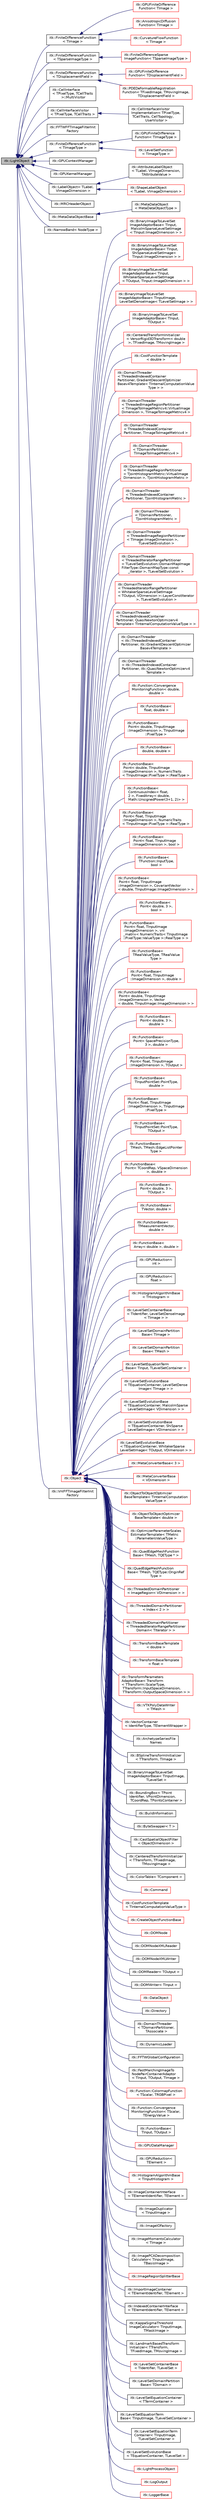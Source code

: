 digraph "itk::LightObject"
{
 // LATEX_PDF_SIZE
  edge [fontname="Helvetica",fontsize="10",labelfontname="Helvetica",labelfontsize="10"];
  node [fontname="Helvetica",fontsize="10",shape=record];
  rankdir="LR";
  Node1 [label="itk::LightObject",height=0.2,width=0.4,color="black", fillcolor="grey75", style="filled", fontcolor="black",tooltip="Light weight base class for most itk classes."];
  Node1 -> Node2 [dir="back",color="midnightblue",fontsize="10",style="solid",fontname="Helvetica"];
  Node2 [label="itk::FiniteDifferenceFunction\l\< TImage \>",height=0.2,width=0.4,color="black", fillcolor="white", style="filled",URL="$classitk_1_1FiniteDifferenceFunction.html",tooltip=" "];
  Node2 -> Node3 [dir="back",color="midnightblue",fontsize="10",style="solid",fontname="Helvetica"];
  Node3 [label="itk::GPUFiniteDifference\lFunction\< TImage \>",height=0.2,width=0.4,color="red", fillcolor="white", style="filled",URL="$classitk_1_1GPUFiniteDifferenceFunction.html",tooltip=" "];
  Node2 -> Node7 [dir="back",color="midnightblue",fontsize="10",style="solid",fontname="Helvetica"];
  Node7 [label="itk::AnisotropicDiffusion\lFunction\< TImage \>",height=0.2,width=0.4,color="red", fillcolor="white", style="filled",URL="$classitk_1_1AnisotropicDiffusionFunction.html",tooltip=" "];
  Node2 -> Node14 [dir="back",color="midnightblue",fontsize="10",style="solid",fontname="Helvetica"];
  Node14 [label="itk::CurvatureFlowFunction\l\< TImage \>",height=0.2,width=0.4,color="red", fillcolor="white", style="filled",URL="$classitk_1_1CurvatureFlowFunction.html",tooltip="This class encapsulate the finite difference equation which drives a curvature flow denoising algorit..."];
  Node1 -> Node17 [dir="back",color="midnightblue",fontsize="10",style="solid",fontname="Helvetica"];
  Node17 [label="itk::FiniteDifferenceFunction\l\< TSparseImageType \>",height=0.2,width=0.4,color="black", fillcolor="white", style="filled",URL="$classitk_1_1FiniteDifferenceFunction.html",tooltip=" "];
  Node17 -> Node18 [dir="back",color="midnightblue",fontsize="10",style="solid",fontname="Helvetica"];
  Node18 [label="itk::FiniteDifferenceSparse\lImageFunction\< TSparseImageType \>",height=0.2,width=0.4,color="red", fillcolor="white", style="filled",URL="$classitk_1_1FiniteDifferenceSparseImageFunction.html",tooltip="This is the base class for function classes that can be used with filters derived from FiniteDifferen..."];
  Node1 -> Node21 [dir="back",color="midnightblue",fontsize="10",style="solid",fontname="Helvetica"];
  Node21 [label="itk::FiniteDifferenceFunction\l\< TDisplacementField \>",height=0.2,width=0.4,color="black", fillcolor="white", style="filled",URL="$classitk_1_1FiniteDifferenceFunction.html",tooltip=" "];
  Node21 -> Node22 [dir="back",color="midnightblue",fontsize="10",style="solid",fontname="Helvetica"];
  Node22 [label="itk::GPUFiniteDifference\lFunction\< TDisplacementField \>",height=0.2,width=0.4,color="red", fillcolor="white", style="filled",URL="$classitk_1_1GPUFiniteDifferenceFunction.html",tooltip=" "];
  Node21 -> Node25 [dir="back",color="midnightblue",fontsize="10",style="solid",fontname="Helvetica"];
  Node25 [label="itk::PDEDeformableRegistration\lFunction\< TFixedImage, TMovingImage,\l TDisplacementField \>",height=0.2,width=0.4,color="red", fillcolor="white", style="filled",URL="$classitk_1_1PDEDeformableRegistrationFunction.html",tooltip=" "];
  Node1 -> Node32 [dir="back",color="midnightblue",fontsize="10",style="solid",fontname="Helvetica"];
  Node32 [label="itk::CellInterface\l\< TPixelType, TCellTraits\l \>::MultiVisitor",height=0.2,width=0.4,color="black", fillcolor="white", style="filled",URL="$classitk_1_1CellInterface_1_1MultiVisitor.html",tooltip="A visitor that can visit different cell types in a mesh. CellInterfaceVisitor instances can be regist..."];
  Node1 -> Node33 [dir="back",color="midnightblue",fontsize="10",style="solid",fontname="Helvetica"];
  Node33 [label="itk::CellInterfaceVisitor\l\< TPixelType, TCellTraits \>",height=0.2,width=0.4,color="black", fillcolor="white", style="filled",URL="$classitk_1_1CellInterfaceVisitor.html",tooltip="Abstract interface for a visitor class that can visit the cells in a Mesh."];
  Node33 -> Node34 [dir="back",color="midnightblue",fontsize="10",style="solid",fontname="Helvetica"];
  Node34 [label="itk::CellInterfaceVisitor\lImplementation\< TPixelType,\l TCellTraits, CellTopology,\l UserVisitor \>",height=0.2,width=0.4,color="black", fillcolor="white", style="filled",URL="$classitk_1_1CellInterfaceVisitorImplementation.html",tooltip="A template class used to implement a visitor object."];
  Node1 -> Node35 [dir="back",color="midnightblue",fontsize="10",style="solid",fontname="Helvetica"];
  Node35 [label="itk::FFTWFFTImageFilterInit\lFactory",height=0.2,width=0.4,color="black", fillcolor="white", style="filled",URL="$classitk_1_1FFTWFFTImageFilterInitFactory.html",tooltip="Initialize FFTW FFT image filter factory backends."];
  Node1 -> Node36 [dir="back",color="midnightblue",fontsize="10",style="solid",fontname="Helvetica"];
  Node36 [label="itk::FiniteDifferenceFunction\l\< TImageType \>",height=0.2,width=0.4,color="black", fillcolor="white", style="filled",URL="$classitk_1_1FiniteDifferenceFunction.html",tooltip=" "];
  Node36 -> Node37 [dir="back",color="midnightblue",fontsize="10",style="solid",fontname="Helvetica"];
  Node37 [label="itk::GPUFiniteDifference\lFunction\< TImageType \>",height=0.2,width=0.4,color="black", fillcolor="white", style="filled",URL="$classitk_1_1GPUFiniteDifferenceFunction.html",tooltip=" "];
  Node36 -> Node38 [dir="back",color="midnightblue",fontsize="10",style="solid",fontname="Helvetica"];
  Node38 [label="itk::LevelSetFunction\l\< TImageType \>",height=0.2,width=0.4,color="red", fillcolor="white", style="filled",URL="$classitk_1_1LevelSetFunction.html",tooltip="The LevelSetFunction class is a generic function object which can be used to create a level set metho..."];
  Node1 -> Node53 [dir="back",color="midnightblue",fontsize="10",style="solid",fontname="Helvetica"];
  Node53 [label="itk::GPUContextManager",height=0.2,width=0.4,color="black", fillcolor="white", style="filled",URL="$classitk_1_1GPUContextManager.html",tooltip="Singleton class to store the GPU context."];
  Node1 -> Node54 [dir="back",color="midnightblue",fontsize="10",style="solid",fontname="Helvetica"];
  Node54 [label="itk::GPUKernelManager",height=0.2,width=0.4,color="black", fillcolor="white", style="filled",URL="$classitk_1_1GPUKernelManager.html",tooltip="GPU kernel manager implemented using OpenCL."];
  Node1 -> Node55 [dir="back",color="midnightblue",fontsize="10",style="solid",fontname="Helvetica"];
  Node55 [label="itk::LabelObject\< TLabel,\l VImageDimension \>",height=0.2,width=0.4,color="black", fillcolor="white", style="filled",URL="$classitk_1_1LabelObject.html",tooltip="The base class for the representation of an labeled binary object in an image."];
  Node55 -> Node56 [dir="back",color="midnightblue",fontsize="10",style="solid",fontname="Helvetica"];
  Node56 [label="itk::AttributeLabelObject\l\< TLabel, VImageDimension,\l TAttributeValue \>",height=0.2,width=0.4,color="black", fillcolor="white", style="filled",URL="$classitk_1_1AttributeLabelObject.html",tooltip="A LabelObject with a generic attribute."];
  Node55 -> Node57 [dir="back",color="midnightblue",fontsize="10",style="solid",fontname="Helvetica"];
  Node57 [label="itk::ShapeLabelObject\l\< TLabel, VImageDimension \>",height=0.2,width=0.4,color="red", fillcolor="white", style="filled",URL="$classitk_1_1ShapeLabelObject.html",tooltip="A Label object to store the common attributes related to the shape of the object."];
  Node1 -> Node59 [dir="back",color="midnightblue",fontsize="10",style="solid",fontname="Helvetica"];
  Node59 [label="itk::MRCHeaderObject",height=0.2,width=0.4,color="black", fillcolor="white", style="filled",URL="$classitk_1_1MRCHeaderObject.html",tooltip="This class is a light wrapper for a couple of plain old data structures, so that they can be utilized..."];
  Node1 -> Node60 [dir="back",color="midnightblue",fontsize="10",style="solid",fontname="Helvetica"];
  Node60 [label="itk::MetaDataObjectBase",height=0.2,width=0.4,color="black", fillcolor="white", style="filled",URL="$classitk_1_1MetaDataObjectBase.html",tooltip="The common interface for MetaDataObject's."];
  Node60 -> Node61 [dir="back",color="midnightblue",fontsize="10",style="solid",fontname="Helvetica"];
  Node61 [label="itk::MetaDataObject\l\< MetaDataObjectType \>",height=0.2,width=0.4,color="black", fillcolor="white", style="filled",URL="$classitk_1_1MetaDataObject.html",tooltip="Allows arbitrary data types to be stored as MetaDataObjectBase types, and to be stored in a MetaDataD..."];
  Node1 -> Node62 [dir="back",color="midnightblue",fontsize="10",style="solid",fontname="Helvetica"];
  Node62 [label="itk::NarrowBand\< NodeType \>",height=0.2,width=0.4,color="black", fillcolor="white", style="filled",URL="$classitk_1_1NarrowBand.html",tooltip="Narrow Band class."];
  Node1 -> Node63 [dir="back",color="midnightblue",fontsize="10",style="solid",fontname="Helvetica"];
  Node63 [label="itk::Object",height=0.2,width=0.4,color="red", fillcolor="white", style="filled",URL="$classitk_1_1Object.html",tooltip="Base class for most ITK classes."];
  Node63 -> Node64 [dir="back",color="midnightblue",fontsize="10",style="solid",fontname="Helvetica"];
  Node64 [label="itk::BinaryImageToLevelSet\lImageAdaptorBase\< TInput,\l MalcolmSparseLevelSetImage\l\< TInput::ImageDimension \> \>",height=0.2,width=0.4,color="red", fillcolor="white", style="filled",URL="$classitk_1_1BinaryImageToLevelSetImageAdaptorBase.html",tooltip=" "];
  Node63 -> Node67 [dir="back",color="midnightblue",fontsize="10",style="solid",fontname="Helvetica"];
  Node67 [label="itk::BinaryImageToLevelSet\lImageAdaptorBase\< TInput,\l ShiSparseLevelSetImage\<\l TInput::ImageDimension \> \>",height=0.2,width=0.4,color="red", fillcolor="white", style="filled",URL="$classitk_1_1BinaryImageToLevelSetImageAdaptorBase.html",tooltip=" "];
  Node63 -> Node70 [dir="back",color="midnightblue",fontsize="10",style="solid",fontname="Helvetica"];
  Node70 [label="itk::BinaryImageToLevelSet\lImageAdaptorBase\< TInput,\l WhitakerSparseLevelSetImage\l\< TOutput, TInput::ImageDimension \> \>",height=0.2,width=0.4,color="red", fillcolor="white", style="filled",URL="$classitk_1_1BinaryImageToLevelSetImageAdaptorBase.html",tooltip=" "];
  Node63 -> Node73 [dir="back",color="midnightblue",fontsize="10",style="solid",fontname="Helvetica"];
  Node73 [label="itk::BinaryImageToLevelSet\lImageAdaptorBase\< TInputImage,\l LevelSetDenseImage\< TLevelSetImage \> \>",height=0.2,width=0.4,color="red", fillcolor="white", style="filled",URL="$classitk_1_1BinaryImageToLevelSetImageAdaptorBase.html",tooltip=" "];
  Node63 -> Node75 [dir="back",color="midnightblue",fontsize="10",style="solid",fontname="Helvetica"];
  Node75 [label="itk::BinaryImageToLevelSet\lImageAdaptorBase\< TInput,\l TOutput \>",height=0.2,width=0.4,color="red", fillcolor="white", style="filled",URL="$classitk_1_1BinaryImageToLevelSetImageAdaptorBase.html",tooltip=" "];
  Node63 -> Node77 [dir="back",color="midnightblue",fontsize="10",style="solid",fontname="Helvetica"];
  Node77 [label="itk::CenteredTransformInitializer\l\< VersorRigid3DTransform\< double\l \>, TFixedImage, TMovingImage \>",height=0.2,width=0.4,color="red", fillcolor="white", style="filled",URL="$classitk_1_1CenteredTransformInitializer.html",tooltip=" "];
  Node63 -> Node79 [dir="back",color="midnightblue",fontsize="10",style="solid",fontname="Helvetica"];
  Node79 [label="itk::CostFunctionTemplate\l\< double \>",height=0.2,width=0.4,color="red", fillcolor="white", style="filled",URL="$classitk_1_1CostFunctionTemplate.html",tooltip=" "];
  Node63 -> Node135 [dir="back",color="midnightblue",fontsize="10",style="solid",fontname="Helvetica"];
  Node135 [label="itk::DomainThreader\l\< ThreadedIndexedContainer\lPartitioner, GradientDescentOptimizer\lBasev4Template\< TInternalComputationValue\lType \> \>",height=0.2,width=0.4,color="red", fillcolor="white", style="filled",URL="$classitk_1_1DomainThreader.html",tooltip=" "];
  Node63 -> Node138 [dir="back",color="midnightblue",fontsize="10",style="solid",fontname="Helvetica"];
  Node138 [label="itk::DomainThreader\l\< ThreadedImageRegionPartitioner\l\< TImageToImageMetricv4::VirtualImage\lDimension \>, TImageToImageMetricv4 \>",height=0.2,width=0.4,color="red", fillcolor="white", style="filled",URL="$classitk_1_1DomainThreader.html",tooltip=" "];
  Node63 -> Node141 [dir="back",color="midnightblue",fontsize="10",style="solid",fontname="Helvetica"];
  Node141 [label="itk::DomainThreader\l\< ThreadedIndexedContainer\lPartitioner, TImageToImageMetricv4 \>",height=0.2,width=0.4,color="red", fillcolor="white", style="filled",URL="$classitk_1_1DomainThreader.html",tooltip=" "];
  Node63 -> Node144 [dir="back",color="midnightblue",fontsize="10",style="solid",fontname="Helvetica"];
  Node144 [label="itk::DomainThreader\l\< TDomainPartitioner,\l TImageToImageMetricv4 \>",height=0.2,width=0.4,color="red", fillcolor="white", style="filled",URL="$classitk_1_1DomainThreader.html",tooltip=" "];
  Node63 -> Node146 [dir="back",color="midnightblue",fontsize="10",style="solid",fontname="Helvetica"];
  Node146 [label="itk::DomainThreader\l\< ThreadedImageRegionPartitioner\l\< TJointHistogramMetric::VirtualImage\lDimension \>, TJointHistogramMetric \>",height=0.2,width=0.4,color="red", fillcolor="white", style="filled",URL="$classitk_1_1DomainThreader.html",tooltip=" "];
  Node63 -> Node149 [dir="back",color="midnightblue",fontsize="10",style="solid",fontname="Helvetica"];
  Node149 [label="itk::DomainThreader\l\< ThreadedIndexedContainer\lPartitioner, TJointHistogramMetric \>",height=0.2,width=0.4,color="red", fillcolor="white", style="filled",URL="$classitk_1_1DomainThreader.html",tooltip=" "];
  Node63 -> Node152 [dir="back",color="midnightblue",fontsize="10",style="solid",fontname="Helvetica"];
  Node152 [label="itk::DomainThreader\l\< TDomainPartitioner,\l TJointHistogramMetric \>",height=0.2,width=0.4,color="red", fillcolor="white", style="filled",URL="$classitk_1_1DomainThreader.html",tooltip=" "];
  Node63 -> Node154 [dir="back",color="midnightblue",fontsize="10",style="solid",fontname="Helvetica"];
  Node154 [label="itk::DomainThreader\l\< ThreadedImageRegionPartitioner\l\< TImage::ImageDimension \>,\l TLevelSetEvolution \>",height=0.2,width=0.4,color="red", fillcolor="white", style="filled",URL="$classitk_1_1DomainThreader.html",tooltip=" "];
  Node63 -> Node157 [dir="back",color="midnightblue",fontsize="10",style="solid",fontname="Helvetica"];
  Node157 [label="itk::DomainThreader\l\< ThreadedIteratorRangePartitioner\l\< TLevelSetEvolution::DomainMapImage\lFilterType::DomainMapType::const\l_iterator \>, TLevelSetEvolution \>",height=0.2,width=0.4,color="red", fillcolor="white", style="filled",URL="$classitk_1_1DomainThreader.html",tooltip=" "];
  Node63 -> Node159 [dir="back",color="midnightblue",fontsize="10",style="solid",fontname="Helvetica"];
  Node159 [label="itk::DomainThreader\l\< ThreadedIteratorRangePartitioner\l\< WhitakerSparseLevelSetImage\l\< TOutput, VDimension \>::LayerConstIterator\l \>, TLevelSetEvolution \>",height=0.2,width=0.4,color="red", fillcolor="white", style="filled",URL="$classitk_1_1DomainThreader.html",tooltip=" "];
  Node63 -> Node161 [dir="back",color="midnightblue",fontsize="10",style="solid",fontname="Helvetica"];
  Node161 [label="itk::DomainThreader\l\< ThreadedIndexedContainer\lPartitioner, QuasiNewtonOptimizerv4\lTemplate\< TInternalComputationValueType \> \>",height=0.2,width=0.4,color="red", fillcolor="white", style="filled",URL="$classitk_1_1DomainThreader.html",tooltip=" "];
  Node63 -> Node163 [dir="back",color="midnightblue",fontsize="10",style="solid",fontname="Helvetica"];
  Node163 [label="itk::DomainThreader\l\< itk::ThreadedIndexedContainer\lPartitioner, itk::GradientDescentOptimizer\lBasev4Template \>",height=0.2,width=0.4,color="black", fillcolor="white", style="filled",URL="$classitk_1_1DomainThreader.html",tooltip=" "];
  Node63 -> Node164 [dir="back",color="midnightblue",fontsize="10",style="solid",fontname="Helvetica"];
  Node164 [label="itk::DomainThreader\l\< itk::ThreadedIndexedContainer\lPartitioner, itk::QuasiNewtonOptimizerv4\lTemplate \>",height=0.2,width=0.4,color="black", fillcolor="white", style="filled",URL="$classitk_1_1DomainThreader.html",tooltip=" "];
  Node63 -> Node165 [dir="back",color="midnightblue",fontsize="10",style="solid",fontname="Helvetica"];
  Node165 [label="itk::Function::Convergence\lMonitoringFunction\< double,\l double \>",height=0.2,width=0.4,color="red", fillcolor="white", style="filled",URL="$classitk_1_1Function_1_1ConvergenceMonitoringFunction.html",tooltip=" "];
  Node63 -> Node167 [dir="back",color="midnightblue",fontsize="10",style="solid",fontname="Helvetica"];
  Node167 [label="itk::FunctionBase\<\l float, double \>",height=0.2,width=0.4,color="red", fillcolor="white", style="filled",URL="$classitk_1_1FunctionBase.html",tooltip=" "];
  Node63 -> Node175 [dir="back",color="midnightblue",fontsize="10",style="solid",fontname="Helvetica"];
  Node175 [label="itk::FunctionBase\<\l Point\< double, TInputImage\l::ImageDimension \>, TInputImage\l::PixelType \>",height=0.2,width=0.4,color="red", fillcolor="white", style="filled",URL="$classitk_1_1FunctionBase.html",tooltip=" "];
  Node63 -> Node178 [dir="back",color="midnightblue",fontsize="10",style="solid",fontname="Helvetica"];
  Node178 [label="itk::FunctionBase\<\l double, double \>",height=0.2,width=0.4,color="red", fillcolor="white", style="filled",URL="$classitk_1_1FunctionBase.html",tooltip=" "];
  Node63 -> Node186 [dir="back",color="midnightblue",fontsize="10",style="solid",fontname="Helvetica"];
  Node186 [label="itk::FunctionBase\<\l Point\< double, TInputImage\l::ImageDimension \>, NumericTraits\l\< TInputImage::PixelType \>::RealType \>",height=0.2,width=0.4,color="red", fillcolor="white", style="filled",URL="$classitk_1_1FunctionBase.html",tooltip=" "];
  Node63 -> Node204 [dir="back",color="midnightblue",fontsize="10",style="solid",fontname="Helvetica"];
  Node204 [label="itk::FunctionBase\<\l ContinuousIndex\< float,\l 2 \>, FixedArray\< double,\l Math::UnsignedPower(3+1, 2)\> \>",height=0.2,width=0.4,color="red", fillcolor="white", style="filled",URL="$classitk_1_1FunctionBase.html",tooltip=" "];
  Node63 -> Node206 [dir="back",color="midnightblue",fontsize="10",style="solid",fontname="Helvetica"];
  Node206 [label="itk::FunctionBase\<\l Point\< float, TInputImage\l::ImageDimension \>, NumericTraits\l\< TInputImage::PixelType \>::RealType \>",height=0.2,width=0.4,color="red", fillcolor="white", style="filled",URL="$classitk_1_1FunctionBase.html",tooltip=" "];
  Node63 -> Node221 [dir="back",color="midnightblue",fontsize="10",style="solid",fontname="Helvetica"];
  Node221 [label="itk::FunctionBase\<\l Point\< float, TInputImage\l::ImageDimension \>, bool \>",height=0.2,width=0.4,color="red", fillcolor="white", style="filled",URL="$classitk_1_1FunctionBase.html",tooltip=" "];
  Node63 -> Node227 [dir="back",color="midnightblue",fontsize="10",style="solid",fontname="Helvetica"];
  Node227 [label="itk::FunctionBase\<\l TFunction::InputType,\l bool \>",height=0.2,width=0.4,color="red", fillcolor="white", style="filled",URL="$classitk_1_1FunctionBase.html",tooltip=" "];
  Node63 -> Node230 [dir="back",color="midnightblue",fontsize="10",style="solid",fontname="Helvetica"];
  Node230 [label="itk::FunctionBase\<\l Point\< float, TInputImage\l::ImageDimension \>, CovariantVector\l\< double, TInputImage::ImageDimension \> \>",height=0.2,width=0.4,color="red", fillcolor="white", style="filled",URL="$classitk_1_1FunctionBase.html",tooltip=" "];
  Node63 -> Node233 [dir="back",color="midnightblue",fontsize="10",style="solid",fontname="Helvetica"];
  Node233 [label="itk::FunctionBase\<\l Point\< double, 3 \>,\l bool \>",height=0.2,width=0.4,color="red", fillcolor="white", style="filled",URL="$classitk_1_1FunctionBase.html",tooltip=" "];
  Node63 -> Node245 [dir="back",color="midnightblue",fontsize="10",style="solid",fontname="Helvetica"];
  Node245 [label="itk::FunctionBase\<\l Point\< float, TInputImage\l::ImageDimension \>, vnl\l_matrix\< NumericTraits\< TInputImage\l::PixelType::ValueType \>::RealType \> \>",height=0.2,width=0.4,color="red", fillcolor="white", style="filled",URL="$classitk_1_1FunctionBase.html",tooltip=" "];
  Node63 -> Node249 [dir="back",color="midnightblue",fontsize="10",style="solid",fontname="Helvetica"];
  Node249 [label="itk::FunctionBase\<\l TRealValueType, TRealValue\lType \>",height=0.2,width=0.4,color="red", fillcolor="white", style="filled",URL="$classitk_1_1FunctionBase.html",tooltip=" "];
  Node63 -> Node252 [dir="back",color="midnightblue",fontsize="10",style="solid",fontname="Helvetica"];
  Node252 [label="itk::FunctionBase\<\l Point\< float, TInputImage\l::ImageDimension \>, double \>",height=0.2,width=0.4,color="red", fillcolor="white", style="filled",URL="$classitk_1_1FunctionBase.html",tooltip=" "];
  Node63 -> Node255 [dir="back",color="midnightblue",fontsize="10",style="solid",fontname="Helvetica"];
  Node255 [label="itk::FunctionBase\<\l Point\< double, TInputImage\l::ImageDimension \>, Vector\l\< double, TInputImage::ImageDimension \> \>",height=0.2,width=0.4,color="red", fillcolor="white", style="filled",URL="$classitk_1_1FunctionBase.html",tooltip=" "];
  Node63 -> Node258 [dir="back",color="midnightblue",fontsize="10",style="solid",fontname="Helvetica"];
  Node258 [label="itk::FunctionBase\<\l Point\< double, 3 \>,\l double \>",height=0.2,width=0.4,color="red", fillcolor="white", style="filled",URL="$classitk_1_1FunctionBase.html",tooltip=" "];
  Node63 -> Node261 [dir="back",color="midnightblue",fontsize="10",style="solid",fontname="Helvetica"];
  Node261 [label="itk::FunctionBase\<\l Point\< SpacePrecisionType,\l 3 \>, double \>",height=0.2,width=0.4,color="red", fillcolor="white", style="filled",URL="$classitk_1_1FunctionBase.html",tooltip=" "];
  Node63 -> Node264 [dir="back",color="midnightblue",fontsize="10",style="solid",fontname="Helvetica"];
  Node264 [label="itk::FunctionBase\<\l Point\< float, TInputImage\l::ImageDimension \>, TOutput \>",height=0.2,width=0.4,color="red", fillcolor="white", style="filled",URL="$classitk_1_1FunctionBase.html",tooltip=" "];
  Node63 -> Node267 [dir="back",color="midnightblue",fontsize="10",style="solid",fontname="Helvetica"];
  Node267 [label="itk::FunctionBase\<\l TInputPointSet::PointType,\l double \>",height=0.2,width=0.4,color="red", fillcolor="white", style="filled",URL="$classitk_1_1FunctionBase.html",tooltip=" "];
  Node63 -> Node270 [dir="back",color="midnightblue",fontsize="10",style="solid",fontname="Helvetica"];
  Node270 [label="itk::FunctionBase\<\l Point\< float, TInputImage\l::ImageDimension \>, TInputImage\l::PixelType \>",height=0.2,width=0.4,color="red", fillcolor="white", style="filled",URL="$classitk_1_1FunctionBase.html",tooltip=" "];
  Node63 -> Node273 [dir="back",color="midnightblue",fontsize="10",style="solid",fontname="Helvetica"];
  Node273 [label="itk::FunctionBase\<\l TInputPointSet::PointType,\l TOutput \>",height=0.2,width=0.4,color="red", fillcolor="white", style="filled",URL="$classitk_1_1FunctionBase.html",tooltip=" "];
  Node63 -> Node275 [dir="back",color="midnightblue",fontsize="10",style="solid",fontname="Helvetica"];
  Node275 [label="itk::FunctionBase\<\l TMesh, TMesh::EdgeListPointer\lType \>",height=0.2,width=0.4,color="red", fillcolor="white", style="filled",URL="$classitk_1_1FunctionBase.html",tooltip=" "];
  Node63 -> Node277 [dir="back",color="midnightblue",fontsize="10",style="solid",fontname="Helvetica"];
  Node277 [label="itk::FunctionBase\<\l Point\< TCoordRep, VSpaceDimension\l \>, double \>",height=0.2,width=0.4,color="red", fillcolor="white", style="filled",URL="$classitk_1_1FunctionBase.html",tooltip=" "];
  Node63 -> Node282 [dir="back",color="midnightblue",fontsize="10",style="solid",fontname="Helvetica"];
  Node282 [label="itk::FunctionBase\<\l Point\< double, 3 \>,\l TOutput \>",height=0.2,width=0.4,color="red", fillcolor="white", style="filled",URL="$classitk_1_1FunctionBase.html",tooltip=" "];
  Node63 -> Node284 [dir="back",color="midnightblue",fontsize="10",style="solid",fontname="Helvetica"];
  Node284 [label="itk::FunctionBase\<\l TVector, double \>",height=0.2,width=0.4,color="red", fillcolor="white", style="filled",URL="$classitk_1_1FunctionBase.html",tooltip=" "];
  Node63 -> Node293 [dir="back",color="midnightblue",fontsize="10",style="solid",fontname="Helvetica"];
  Node293 [label="itk::FunctionBase\<\l TMeasurementVector,\l double \>",height=0.2,width=0.4,color="red", fillcolor="white", style="filled",URL="$classitk_1_1FunctionBase.html",tooltip=" "];
  Node63 -> Node296 [dir="back",color="midnightblue",fontsize="10",style="solid",fontname="Helvetica"];
  Node296 [label="itk::FunctionBase\<\l Array\< double \>, double \>",height=0.2,width=0.4,color="red", fillcolor="white", style="filled",URL="$classitk_1_1FunctionBase.html",tooltip=" "];
  Node63 -> Node299 [dir="back",color="midnightblue",fontsize="10",style="solid",fontname="Helvetica"];
  Node299 [label="itk::GPUReduction\<\l int \>",height=0.2,width=0.4,color="black", fillcolor="white", style="filled",URL="$classitk_1_1GPUReduction.html",tooltip=" "];
  Node63 -> Node300 [dir="back",color="midnightblue",fontsize="10",style="solid",fontname="Helvetica"];
  Node300 [label="itk::GPUReduction\<\l float \>",height=0.2,width=0.4,color="black", fillcolor="white", style="filled",URL="$classitk_1_1GPUReduction.html",tooltip=" "];
  Node63 -> Node301 [dir="back",color="midnightblue",fontsize="10",style="solid",fontname="Helvetica"];
  Node301 [label="itk::HistogramAlgorithmBase\l\< THistogram \>",height=0.2,width=0.4,color="red", fillcolor="white", style="filled",URL="$classitk_1_1HistogramAlgorithmBase.html",tooltip=" "];
  Node63 -> Node303 [dir="back",color="midnightblue",fontsize="10",style="solid",fontname="Helvetica"];
  Node303 [label="itk::LevelSetContainerBase\l\< TIdentifier, LevelSetDenseImage\l\< TImage \> \>",height=0.2,width=0.4,color="red", fillcolor="white", style="filled",URL="$classitk_1_1LevelSetContainerBase.html",tooltip=" "];
  Node63 -> Node305 [dir="back",color="midnightblue",fontsize="10",style="solid",fontname="Helvetica"];
  Node305 [label="itk::LevelSetDomainPartition\lBase\< TImage \>",height=0.2,width=0.4,color="red", fillcolor="white", style="filled",URL="$classitk_1_1LevelSetDomainPartitionBase.html",tooltip=" "];
  Node63 -> Node309 [dir="back",color="midnightblue",fontsize="10",style="solid",fontname="Helvetica"];
  Node309 [label="itk::LevelSetDomainPartition\lBase\< TMesh \>",height=0.2,width=0.4,color="red", fillcolor="white", style="filled",URL="$classitk_1_1LevelSetDomainPartitionBase.html",tooltip=" "];
  Node63 -> Node311 [dir="back",color="midnightblue",fontsize="10",style="solid",fontname="Helvetica"];
  Node311 [label="itk::LevelSetEquationTerm\lBase\< TInput, TLevelSetContainer \>",height=0.2,width=0.4,color="red", fillcolor="white", style="filled",URL="$classitk_1_1LevelSetEquationTermBase.html",tooltip=" "];
  Node63 -> Node321 [dir="back",color="midnightblue",fontsize="10",style="solid",fontname="Helvetica"];
  Node321 [label="itk::LevelSetEvolutionBase\l\< TEquationContainer, LevelSetDense\lImage\< TImage \> \>",height=0.2,width=0.4,color="red", fillcolor="white", style="filled",URL="$classitk_1_1LevelSetEvolutionBase.html",tooltip=" "];
  Node63 -> Node323 [dir="back",color="midnightblue",fontsize="10",style="solid",fontname="Helvetica"];
  Node323 [label="itk::LevelSetEvolutionBase\l\< TEquationContainer, MalcolmSparse\lLevelSetImage\< VDimension \> \>",height=0.2,width=0.4,color="red", fillcolor="white", style="filled",URL="$classitk_1_1LevelSetEvolutionBase.html",tooltip=" "];
  Node63 -> Node325 [dir="back",color="midnightblue",fontsize="10",style="solid",fontname="Helvetica"];
  Node325 [label="itk::LevelSetEvolutionBase\l\< TEquationContainer, ShiSparse\lLevelSetImage\< VDimension \> \>",height=0.2,width=0.4,color="red", fillcolor="white", style="filled",URL="$classitk_1_1LevelSetEvolutionBase.html",tooltip=" "];
  Node63 -> Node327 [dir="back",color="midnightblue",fontsize="10",style="solid",fontname="Helvetica"];
  Node327 [label="itk::LevelSetEvolutionBase\l\< TEquationContainer, WhitakerSparse\lLevelSetImage\< TOutput, VDimension \> \>",height=0.2,width=0.4,color="red", fillcolor="white", style="filled",URL="$classitk_1_1LevelSetEvolutionBase.html",tooltip=" "];
  Node63 -> Node329 [dir="back",color="midnightblue",fontsize="10",style="solid",fontname="Helvetica"];
  Node329 [label="itk::MetaConverterBase\< 3 \>",height=0.2,width=0.4,color="red", fillcolor="white", style="filled",URL="$classitk_1_1MetaConverterBase.html",tooltip=" "];
  Node63 -> Node344 [dir="back",color="midnightblue",fontsize="10",style="solid",fontname="Helvetica"];
  Node344 [label="itk::MetaConverterBase\l\< VDimension \>",height=0.2,width=0.4,color="red", fillcolor="white", style="filled",URL="$classitk_1_1MetaConverterBase.html",tooltip=" "];
  Node63 -> Node347 [dir="back",color="midnightblue",fontsize="10",style="solid",fontname="Helvetica"];
  Node347 [label="itk::ObjectToObjectOptimizer\lBaseTemplate\< TInternalComputation\lValueType \>",height=0.2,width=0.4,color="red", fillcolor="white", style="filled",URL="$classitk_1_1ObjectToObjectOptimizerBaseTemplate.html",tooltip=" "];
  Node63 -> Node359 [dir="back",color="midnightblue",fontsize="10",style="solid",fontname="Helvetica"];
  Node359 [label="itk::ObjectToObjectOptimizer\lBaseTemplate\< double \>",height=0.2,width=0.4,color="red", fillcolor="white", style="filled",URL="$classitk_1_1ObjectToObjectOptimizerBaseTemplate.html",tooltip=" "];
  Node63 -> Node370 [dir="back",color="midnightblue",fontsize="10",style="solid",fontname="Helvetica"];
  Node370 [label="itk::OptimizerParameterScales\lEstimatorTemplate\< TMetric\l::ParametersValueType \>",height=0.2,width=0.4,color="red", fillcolor="white", style="filled",URL="$classitk_1_1OptimizerParameterScalesEstimatorTemplate.html",tooltip=" "];
  Node63 -> Node376 [dir="back",color="midnightblue",fontsize="10",style="solid",fontname="Helvetica"];
  Node376 [label="itk::QuadEdgeMeshFunction\lBase\< TMesh, TQEType * \>",height=0.2,width=0.4,color="red", fillcolor="white", style="filled",URL="$classitk_1_1QuadEdgeMeshFunctionBase.html",tooltip=" "];
  Node63 -> Node385 [dir="back",color="midnightblue",fontsize="10",style="solid",fontname="Helvetica"];
  Node385 [label="itk::QuadEdgeMeshFunction\lBase\< TMesh, TQEType::OriginRef\lType \>",height=0.2,width=0.4,color="red", fillcolor="white", style="filled",URL="$classitk_1_1QuadEdgeMeshFunctionBase.html",tooltip=" "];
  Node63 -> Node387 [dir="back",color="midnightblue",fontsize="10",style="solid",fontname="Helvetica"];
  Node387 [label="itk::ThreadedDomainPartitioner\l\< ImageRegion\< VDimension \> \>",height=0.2,width=0.4,color="red", fillcolor="white", style="filled",URL="$classitk_1_1ThreadedDomainPartitioner.html",tooltip=" "];
  Node63 -> Node389 [dir="back",color="midnightblue",fontsize="10",style="solid",fontname="Helvetica"];
  Node389 [label="itk::ThreadedDomainPartitioner\l\< Index\< 2 \> \>",height=0.2,width=0.4,color="red", fillcolor="white", style="filled",URL="$classitk_1_1ThreadedDomainPartitioner.html",tooltip=" "];
  Node63 -> Node391 [dir="back",color="midnightblue",fontsize="10",style="solid",fontname="Helvetica"];
  Node391 [label="itk::ThreadedDomainPartitioner\l\< ThreadedIteratorRangePartitioner\lDomain\< TIterator \> \>",height=0.2,width=0.4,color="red", fillcolor="white", style="filled",URL="$classitk_1_1ThreadedDomainPartitioner.html",tooltip=" "];
  Node63 -> Node393 [dir="back",color="midnightblue",fontsize="10",style="solid",fontname="Helvetica"];
  Node393 [label="itk::TransformBaseTemplate\l\< double \>",height=0.2,width=0.4,color="red", fillcolor="white", style="filled",URL="$classitk_1_1TransformBaseTemplate.html",tooltip=" "];
  Node63 -> Node445 [dir="back",color="midnightblue",fontsize="10",style="solid",fontname="Helvetica"];
  Node445 [label="itk::TransformBaseTemplate\l\< float \>",height=0.2,width=0.4,color="red", fillcolor="white", style="filled",URL="$classitk_1_1TransformBaseTemplate.html",tooltip=" "];
  Node63 -> Node452 [dir="back",color="midnightblue",fontsize="10",style="solid",fontname="Helvetica"];
  Node452 [label="itk::TransformParameters\lAdaptorBase\< Transform\l\< TTransform::ScalarType,\l TTransform::InputSpaceDimension,\l TTransform::OutputSpaceDimension \> \>",height=0.2,width=0.4,color="red", fillcolor="white", style="filled",URL="$classitk_1_1TransformParametersAdaptorBase.html",tooltip=" "];
  Node63 -> Node463 [dir="back",color="midnightblue",fontsize="10",style="solid",fontname="Helvetica"];
  Node463 [label="itk::VTKPolyDataWriter\l\< TMesh \>",height=0.2,width=0.4,color="red", fillcolor="white", style="filled",URL="$classitk_1_1VTKPolyDataWriter.html",tooltip=" "];
  Node63 -> Node465 [dir="back",color="midnightblue",fontsize="10",style="solid",fontname="Helvetica"];
  Node465 [label="itk::VectorContainer\l\< IdentifierType, TElementWrapper \>",height=0.2,width=0.4,color="red", fillcolor="white", style="filled",URL="$classitk_1_1VectorContainer.html",tooltip=" "];
  Node63 -> Node467 [dir="back",color="midnightblue",fontsize="10",style="solid",fontname="Helvetica"];
  Node467 [label="itk::ArchetypeSeriesFile\lNames",height=0.2,width=0.4,color="black", fillcolor="white", style="filled",URL="$classitk_1_1ArchetypeSeriesFileNames.html",tooltip="Generate an ordered sequence of filenames."];
  Node63 -> Node468 [dir="back",color="midnightblue",fontsize="10",style="solid",fontname="Helvetica"];
  Node468 [label="itk::BSplineTransformInitializer\l\< TTransform, TImage \>",height=0.2,width=0.4,color="black", fillcolor="white", style="filled",URL="$classitk_1_1BSplineTransformInitializer.html",tooltip="BSplineTransformInitializer is a helper class intended to initialize the control point grid such that..."];
  Node63 -> Node469 [dir="back",color="midnightblue",fontsize="10",style="solid",fontname="Helvetica"];
  Node469 [label="itk::BinaryImageToLevelSet\lImageAdaptorBase\< TInputImage,\l TLevelSet \>",height=0.2,width=0.4,color="black", fillcolor="white", style="filled",URL="$classitk_1_1BinaryImageToLevelSetImageAdaptorBase.html",tooltip=" "];
  Node63 -> Node470 [dir="back",color="midnightblue",fontsize="10",style="solid",fontname="Helvetica"];
  Node470 [label="itk::BoundingBox\< TPoint\lIdentifier, VPointDimension,\l TCoordRep, TPointsContainer \>",height=0.2,width=0.4,color="black", fillcolor="white", style="filled",URL="$classitk_1_1BoundingBox.html",tooltip="Represent and compute information about bounding boxes."];
  Node63 -> Node471 [dir="back",color="midnightblue",fontsize="10",style="solid",fontname="Helvetica"];
  Node471 [label="itk::BuildInformation",height=0.2,width=0.4,color="black", fillcolor="white", style="filled",URL="$classitk_1_1BuildInformation.html",tooltip="Static information about this build."];
  Node63 -> Node472 [dir="back",color="midnightblue",fontsize="10",style="solid",fontname="Helvetica"];
  Node472 [label="itk::ByteSwapper\< T \>",height=0.2,width=0.4,color="black", fillcolor="white", style="filled",URL="$classitk_1_1ByteSwapper.html",tooltip="Perform machine dependent byte swapping."];
  Node63 -> Node473 [dir="back",color="midnightblue",fontsize="10",style="solid",fontname="Helvetica"];
  Node473 [label="itk::CastSpatialObjectFilter\l\< ObjectDimension \>",height=0.2,width=0.4,color="black", fillcolor="white", style="filled",URL="$classitk_1_1CastSpatialObjectFilter.html",tooltip="This filter casts one spatialobject to another, when the class hierarchy supports it (e...."];
  Node63 -> Node474 [dir="back",color="midnightblue",fontsize="10",style="solid",fontname="Helvetica"];
  Node474 [label="itk::CenteredTransformInitializer\l\< TTransform, TFixedImage,\l TMovingImage \>",height=0.2,width=0.4,color="black", fillcolor="white", style="filled",URL="$classitk_1_1CenteredTransformInitializer.html",tooltip="CenteredTransformInitializer is a helper class intended to initialize the center of rotation and the ..."];
  Node63 -> Node475 [dir="back",color="midnightblue",fontsize="10",style="solid",fontname="Helvetica"];
  Node475 [label="itk::ColorTable\< TComponent \>",height=0.2,width=0.4,color="black", fillcolor="white", style="filled",URL="$classitk_1_1ColorTable.html",tooltip="Define a color table for image visualisation."];
  Node63 -> Node476 [dir="back",color="midnightblue",fontsize="10",style="solid",fontname="Helvetica"];
  Node476 [label="itk::Command",height=0.2,width=0.4,color="red", fillcolor="white", style="filled",URL="$classitk_1_1Command.html",tooltip="Superclass for callback/observer methods."];
  Node63 -> Node487 [dir="back",color="midnightblue",fontsize="10",style="solid",fontname="Helvetica"];
  Node487 [label="itk::CostFunctionTemplate\l\< TInternalComputationValueType \>",height=0.2,width=0.4,color="red", fillcolor="white", style="filled",URL="$classitk_1_1CostFunctionTemplate.html",tooltip=" "];
  Node63 -> Node489 [dir="back",color="midnightblue",fontsize="10",style="solid",fontname="Helvetica"];
  Node489 [label="itk::CreateObjectFunctionBase",height=0.2,width=0.4,color="red", fillcolor="white", style="filled",URL="$classitk_1_1CreateObjectFunctionBase.html",tooltip="Define API for object creation callback functions."];
  Node63 -> Node491 [dir="back",color="midnightblue",fontsize="10",style="solid",fontname="Helvetica"];
  Node491 [label="itk::DOMNode",height=0.2,width=0.4,color="red", fillcolor="white", style="filled",URL="$classitk_1_1DOMNode.html",tooltip="Class to represent a node in a Document Object Model (DOM) tree structure."];
  Node63 -> Node493 [dir="back",color="midnightblue",fontsize="10",style="solid",fontname="Helvetica"];
  Node493 [label="itk::DOMNodeXMLReader",height=0.2,width=0.4,color="black", fillcolor="white", style="filled",URL="$classitk_1_1DOMNodeXMLReader.html",tooltip="Class to read a DOM object from an XML file or an input stream."];
  Node63 -> Node494 [dir="back",color="midnightblue",fontsize="10",style="solid",fontname="Helvetica"];
  Node494 [label="itk::DOMNodeXMLWriter",height=0.2,width=0.4,color="black", fillcolor="white", style="filled",URL="$classitk_1_1DOMNodeXMLWriter.html",tooltip="Class to write a DOM object to an XML file or an output stream."];
  Node63 -> Node495 [dir="back",color="midnightblue",fontsize="10",style="solid",fontname="Helvetica"];
  Node495 [label="itk::DOMReader\< TOutput \>",height=0.2,width=0.4,color="black", fillcolor="white", style="filled",URL="$classitk_1_1DOMReader.html",tooltip="Class to read an ITK object from an XML file or a DOM object, using the DOM APIs."];
  Node63 -> Node496 [dir="back",color="midnightblue",fontsize="10",style="solid",fontname="Helvetica"];
  Node496 [label="itk::DOMWriter\< TInput \>",height=0.2,width=0.4,color="black", fillcolor="white", style="filled",URL="$classitk_1_1DOMWriter.html",tooltip="Class to write an ITK object to an XML file or a DOM object, using the DOM APIs."];
  Node63 -> Node497 [dir="back",color="midnightblue",fontsize="10",style="solid",fontname="Helvetica"];
  Node497 [label="itk::DataObject",height=0.2,width=0.4,color="red", fillcolor="white", style="filled",URL="$classitk_1_1DataObject.html",tooltip="Base class for all data objects in ITK."];
  Node63 -> Node669 [dir="back",color="midnightblue",fontsize="10",style="solid",fontname="Helvetica"];
  Node669 [label="itk::Directory",height=0.2,width=0.4,color="black", fillcolor="white", style="filled",URL="$classitk_1_1Directory.html",tooltip="Portable directory/filename traversal."];
  Node63 -> Node670 [dir="back",color="midnightblue",fontsize="10",style="solid",fontname="Helvetica"];
  Node670 [label="itk::DomainThreader\l\< TDomainPartitioner,\l TAssociate \>",height=0.2,width=0.4,color="black", fillcolor="white", style="filled",URL="$classitk_1_1DomainThreader.html",tooltip="Multi-threaded processing on a domain by processing sub-domains per thread."];
  Node63 -> Node671 [dir="back",color="midnightblue",fontsize="10",style="solid",fontname="Helvetica"];
  Node671 [label="itk::DynamicLoader",height=0.2,width=0.4,color="black", fillcolor="white", style="filled",URL="$classitk_1_1DynamicLoader.html",tooltip="Portable loading of dynamic libraries or dll's."];
  Node63 -> Node672 [dir="back",color="midnightblue",fontsize="10",style="solid",fontname="Helvetica"];
  Node672 [label="itk::FFTWGlobalConfiguration",height=0.2,width=0.4,color="black", fillcolor="white", style="filled",URL="$classitk_1_1FFTWGlobalConfiguration.html",tooltip=" "];
  Node63 -> Node673 [dir="back",color="midnightblue",fontsize="10",style="solid",fontname="Helvetica"];
  Node673 [label="itk::FastMarchingImageTo\lNodePairContainerAdaptor\l\< TInput, TOutput, TImage \>",height=0.2,width=0.4,color="black", fillcolor="white", style="filled",URL="$classitk_1_1FastMarchingImageToNodePairContainerAdaptor.html",tooltip="Convenient adaptor class which converts Image into FastMarching::NodePairContainerType used for initi..."];
  Node63 -> Node674 [dir="back",color="midnightblue",fontsize="10",style="solid",fontname="Helvetica"];
  Node674 [label="itk::Function::ColormapFunction\l\< TScalar, TRGBPixel \>",height=0.2,width=0.4,color="red", fillcolor="white", style="filled",URL="$classitk_1_1Function_1_1ColormapFunction.html",tooltip="Function object which maps a scalar value into an RGB colormap value."];
  Node63 -> Node690 [dir="back",color="midnightblue",fontsize="10",style="solid",fontname="Helvetica"];
  Node690 [label="itk::Function::Convergence\lMonitoringFunction\< TScalar,\l TEnergyValue \>",height=0.2,width=0.4,color="black", fillcolor="white", style="filled",URL="$classitk_1_1Function_1_1ConvergenceMonitoringFunction.html",tooltip="Abstract base class which monitors convergence during the course of optimization."];
  Node63 -> Node691 [dir="back",color="midnightblue",fontsize="10",style="solid",fontname="Helvetica"];
  Node691 [label="itk::FunctionBase\<\l TInput, TOutput \>",height=0.2,width=0.4,color="black", fillcolor="white", style="filled",URL="$classitk_1_1FunctionBase.html",tooltip="Base class for all ITK function objects."];
  Node63 -> Node692 [dir="back",color="midnightblue",fontsize="10",style="solid",fontname="Helvetica"];
  Node692 [label="itk::GPUDataManager",height=0.2,width=0.4,color="red", fillcolor="white", style="filled",URL="$classitk_1_1GPUDataManager.html",tooltip="GPU memory manager implemented using OpenCL. Required by GPUImage class."];
  Node63 -> Node695 [dir="back",color="midnightblue",fontsize="10",style="solid",fontname="Helvetica"];
  Node695 [label="itk::GPUReduction\<\l TElement \>",height=0.2,width=0.4,color="black", fillcolor="white", style="filled",URL="$classitk_1_1GPUReduction.html",tooltip=" "];
  Node63 -> Node696 [dir="back",color="midnightblue",fontsize="10",style="solid",fontname="Helvetica"];
  Node696 [label="itk::HistogramAlgorithmBase\l\< TInputHistogram \>",height=0.2,width=0.4,color="red", fillcolor="white", style="filled",URL="$classitk_1_1HistogramAlgorithmBase.html",tooltip="base class for algorithms operating on histograms"];
  Node63 -> Node698 [dir="back",color="midnightblue",fontsize="10",style="solid",fontname="Helvetica"];
  Node698 [label="itk::ImageContainerInterface\l\< TElementIdentifier, TElement \>",height=0.2,width=0.4,color="black", fillcolor="white", style="filled",URL="$classitk_1_1ImageContainerInterface.html",tooltip="Used for reference when writing containers conforming to this interface."];
  Node63 -> Node699 [dir="back",color="midnightblue",fontsize="10",style="solid",fontname="Helvetica"];
  Node699 [label="itk::ImageDuplicator\l\< TInputImage \>",height=0.2,width=0.4,color="black", fillcolor="white", style="filled",URL="$classitk_1_1ImageDuplicator.html",tooltip="A helper class which creates an image which is perfect copy of the input image."];
  Node63 -> Node700 [dir="back",color="midnightblue",fontsize="10",style="solid",fontname="Helvetica"];
  Node700 [label="itk::ImageIOFactory",height=0.2,width=0.4,color="black", fillcolor="white", style="filled",URL="$classitk_1_1ImageIOFactory.html",tooltip="Create instances of ImageIO objects using an object factory."];
  Node63 -> Node701 [dir="back",color="midnightblue",fontsize="10",style="solid",fontname="Helvetica"];
  Node701 [label="itk::ImageMomentsCalculator\l\< TImage \>",height=0.2,width=0.4,color="black", fillcolor="white", style="filled",URL="$classitk_1_1ImageMomentsCalculator.html",tooltip="Compute moments of an n-dimensional image."];
  Node63 -> Node702 [dir="back",color="midnightblue",fontsize="10",style="solid",fontname="Helvetica"];
  Node702 [label="itk::ImagePCADecomposition\lCalculator\< TInputImage,\l TBasisImage \>",height=0.2,width=0.4,color="black", fillcolor="white", style="filled",URL="$classitk_1_1ImagePCADecompositionCalculator.html",tooltip="Decomposes an image into directions along basis components."];
  Node63 -> Node703 [dir="back",color="midnightblue",fontsize="10",style="solid",fontname="Helvetica"];
  Node703 [label="itk::ImageRegionSplitterBase",height=0.2,width=0.4,color="red", fillcolor="white", style="filled",URL="$classitk_1_1ImageRegionSplitterBase.html",tooltip="Divide an image region into several pieces."];
  Node63 -> Node707 [dir="back",color="midnightblue",fontsize="10",style="solid",fontname="Helvetica"];
  Node707 [label="itk::ImportImageContainer\l\< TElementIdentifier, TElement \>",height=0.2,width=0.4,color="black", fillcolor="white", style="filled",URL="$classitk_1_1ImportImageContainer.html",tooltip="Defines an itk::Image front-end to a standard C-array."];
  Node63 -> Node708 [dir="back",color="midnightblue",fontsize="10",style="solid",fontname="Helvetica"];
  Node708 [label="itk::IndexedContainerInterface\l\< TElementIdentifier, TElement \>",height=0.2,width=0.4,color="black", fillcolor="white", style="filled",URL="$classitk_1_1IndexedContainerInterface.html",tooltip="This should only be used for reference when writing containers conforming to this interface...."];
  Node63 -> Node709 [dir="back",color="midnightblue",fontsize="10",style="solid",fontname="Helvetica"];
  Node709 [label="itk::KappaSigmaThreshold\lImageCalculator\< TInputImage,\l TMaskImage \>",height=0.2,width=0.4,color="black", fillcolor="white", style="filled",URL="$classitk_1_1KappaSigmaThresholdImageCalculator.html",tooltip="Computes a Kappa-Sigma-Clipping threshold for an image."];
  Node63 -> Node710 [dir="back",color="midnightblue",fontsize="10",style="solid",fontname="Helvetica"];
  Node710 [label="itk::LandmarkBasedTransform\lInitializer\< TTransform,\l TFixedImage, TMovingImage \>",height=0.2,width=0.4,color="black", fillcolor="white", style="filled",URL="$classitk_1_1LandmarkBasedTransformInitializer.html",tooltip=" "];
  Node63 -> Node711 [dir="back",color="midnightblue",fontsize="10",style="solid",fontname="Helvetica"];
  Node711 [label="itk::LevelSetContainerBase\l\< TIdentifier, TLevelSet \>",height=0.2,width=0.4,color="red", fillcolor="white", style="filled",URL="$classitk_1_1LevelSetContainerBase.html",tooltip="Container of level set."];
  Node63 -> Node713 [dir="back",color="midnightblue",fontsize="10",style="solid",fontname="Helvetica"];
  Node713 [label="itk::LevelSetDomainPartition\lBase\< TDomain \>",height=0.2,width=0.4,color="black", fillcolor="white", style="filled",URL="$classitk_1_1LevelSetDomainPartitionBase.html",tooltip="Helper class used to partition domain and efficiently compute overlap."];
  Node63 -> Node714 [dir="back",color="midnightblue",fontsize="10",style="solid",fontname="Helvetica"];
  Node714 [label="itk::LevelSetEquationContainer\l\< TTermContainer \>",height=0.2,width=0.4,color="black", fillcolor="white", style="filled",URL="$classitk_1_1LevelSetEquationContainer.html",tooltip="Class for holding a set of level set equations (PDEs)."];
  Node63 -> Node715 [dir="back",color="midnightblue",fontsize="10",style="solid",fontname="Helvetica"];
  Node715 [label="itk::LevelSetEquationTerm\lBase\< TInputImage, TLevelSetContainer \>",height=0.2,width=0.4,color="black", fillcolor="white", style="filled",URL="$classitk_1_1LevelSetEquationTermBase.html",tooltip="Abstract class to represents a term in the level-set evolution PDE."];
  Node63 -> Node716 [dir="back",color="midnightblue",fontsize="10",style="solid",fontname="Helvetica"];
  Node716 [label="itk::LevelSetEquationTerm\lContainer\< TInputImage,\l TLevelSetContainer \>",height=0.2,width=0.4,color="black", fillcolor="white", style="filled",URL="$classitk_1_1LevelSetEquationTermContainer.html",tooltip="Class for container holding the terms of a given level set update equation."];
  Node63 -> Node717 [dir="back",color="midnightblue",fontsize="10",style="solid",fontname="Helvetica"];
  Node717 [label="itk::LevelSetEvolutionBase\l\< TEquationContainer, TLevelSet \>",height=0.2,width=0.4,color="black", fillcolor="white", style="filled",URL="$classitk_1_1LevelSetEvolutionBase.html",tooltip="Class for iterating and evolving the dense level-set function."];
  Node63 -> Node718 [dir="back",color="midnightblue",fontsize="10",style="solid",fontname="Helvetica"];
  Node718 [label="itk::LightProcessObject",height=0.2,width=0.4,color="red", fillcolor="white", style="filled",URL="$classitk_1_1LightProcessObject.html",tooltip="LightProcessObject is the base class for all process objects (source, filters, mappers) in the Insigh..."];
  Node63 -> Node782 [dir="back",color="midnightblue",fontsize="10",style="solid",fontname="Helvetica"];
  Node782 [label="itk::LogOutput",height=0.2,width=0.4,color="red", fillcolor="white", style="filled",URL="$classitk_1_1LogOutput.html",tooltip="Represents an output stream."];
  Node63 -> Node785 [dir="back",color="midnightblue",fontsize="10",style="solid",fontname="Helvetica"];
  Node785 [label="itk::LoggerBase",height=0.2,width=0.4,color="red", fillcolor="white", style="filled",URL="$classitk_1_1LoggerBase.html",tooltip="Used for logging information during a run."];
  Node1 -> Node1903 [dir="back",color="midnightblue",fontsize="10",style="solid",fontname="Helvetica"];
  Node1903 [label="itk::VnlFFTImageFilterInit\lFactory",height=0.2,width=0.4,color="black", fillcolor="white", style="filled",URL="$classitk_1_1VnlFFTImageFilterInitFactory.html",tooltip="Initialize Vnl FFT image filter factory backends."];
}
